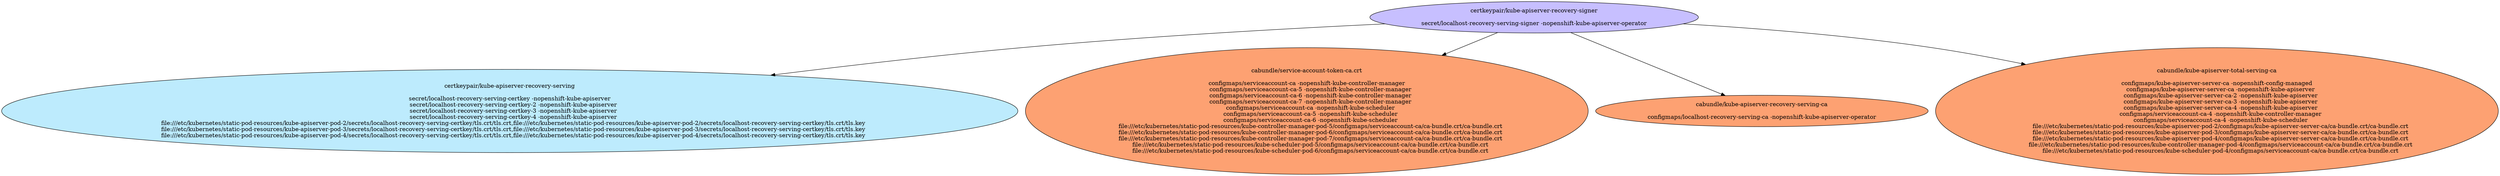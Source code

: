 digraph "Local Certificate" {
  // Node definitions.
  4 [
    label="certkeypair/kube-apiserver-recovery-signer\n\nsecret/localhost-recovery-serving-signer -nopenshift-kube-apiserver-operator\n"
    style=filled
    fillcolor="#c7bfff"
  ];
  5 [
    label="certkeypair/kube-apiserver-recovery-serving\n\nsecret/localhost-recovery-serving-certkey -nopenshift-kube-apiserver\n    secret/localhost-recovery-serving-certkey-2 -nopenshift-kube-apiserver\n    secret/localhost-recovery-serving-certkey-3 -nopenshift-kube-apiserver\n    secret/localhost-recovery-serving-certkey-4 -nopenshift-kube-apiserver\n    file:///etc/kubernetes/static-pod-resources/kube-apiserver-pod-2/secrets/localhost-recovery-serving-certkey/tls.crt/tls.crt,file:///etc/kubernetes/static-pod-resources/kube-apiserver-pod-2/secrets/localhost-recovery-serving-certkey/tls.crt/tls.key\n    file:///etc/kubernetes/static-pod-resources/kube-apiserver-pod-3/secrets/localhost-recovery-serving-certkey/tls.crt/tls.crt,file:///etc/kubernetes/static-pod-resources/kube-apiserver-pod-3/secrets/localhost-recovery-serving-certkey/tls.crt/tls.key\n    file:///etc/kubernetes/static-pod-resources/kube-apiserver-pod-4/secrets/localhost-recovery-serving-certkey/tls.crt/tls.crt,file:///etc/kubernetes/static-pod-resources/kube-apiserver-pod-4/secrets/localhost-recovery-serving-certkey/tls.crt/tls.key\n"
    style=filled
    fillcolor="#bdebfd"
  ];
  11 [
    label="cabundle/service-account-token-ca.crt\n\nconfigmaps/serviceaccount-ca -nopenshift-kube-controller-manager\n    configmaps/serviceaccount-ca-5 -nopenshift-kube-controller-manager\n    configmaps/serviceaccount-ca-6 -nopenshift-kube-controller-manager\n    configmaps/serviceaccount-ca-7 -nopenshift-kube-controller-manager\n    configmaps/serviceaccount-ca -nopenshift-kube-scheduler\n    configmaps/serviceaccount-ca-5 -nopenshift-kube-scheduler\n    configmaps/serviceaccount-ca-6 -nopenshift-kube-scheduler\n    file:///etc/kubernetes/static-pod-resources/kube-controller-manager-pod-5/configmaps/serviceaccount-ca/ca-bundle.crt/ca-bundle.crt\n    file:///etc/kubernetes/static-pod-resources/kube-controller-manager-pod-6/configmaps/serviceaccount-ca/ca-bundle.crt/ca-bundle.crt\n    file:///etc/kubernetes/static-pod-resources/kube-controller-manager-pod-7/configmaps/serviceaccount-ca/ca-bundle.crt/ca-bundle.crt\n    file:///etc/kubernetes/static-pod-resources/kube-scheduler-pod-5/configmaps/serviceaccount-ca/ca-bundle.crt/ca-bundle.crt\n    file:///etc/kubernetes/static-pod-resources/kube-scheduler-pod-6/configmaps/serviceaccount-ca/ca-bundle.crt/ca-bundle.crt\n"
    style=filled
    fillcolor="#fda172"
  ];
  13 [
    label="cabundle/kube-apiserver-recovery-serving-ca\n\nconfigmaps/localhost-recovery-serving-ca -nopenshift-kube-apiserver-operator\n"
    style=filled
    fillcolor="#fda172"
  ];
  17 [
    label="cabundle/kube-apiserver-total-serving-ca\n\nconfigmaps/kube-apiserver-server-ca -nopenshift-config-managed\n    configmaps/kube-apiserver-server-ca -nopenshift-kube-apiserver\n    configmaps/kube-apiserver-server-ca-2 -nopenshift-kube-apiserver\n    configmaps/kube-apiserver-server-ca-3 -nopenshift-kube-apiserver\n    configmaps/kube-apiserver-server-ca-4 -nopenshift-kube-apiserver\n    configmaps/serviceaccount-ca-4 -nopenshift-kube-controller-manager\n    configmaps/serviceaccount-ca-4 -nopenshift-kube-scheduler\n    file:///etc/kubernetes/static-pod-resources/kube-apiserver-pod-2/configmaps/kube-apiserver-server-ca/ca-bundle.crt/ca-bundle.crt\n    file:///etc/kubernetes/static-pod-resources/kube-apiserver-pod-3/configmaps/kube-apiserver-server-ca/ca-bundle.crt/ca-bundle.crt\n    file:///etc/kubernetes/static-pod-resources/kube-apiserver-pod-4/configmaps/kube-apiserver-server-ca/ca-bundle.crt/ca-bundle.crt\n    file:///etc/kubernetes/static-pod-resources/kube-controller-manager-pod-4/configmaps/serviceaccount-ca/ca-bundle.crt/ca-bundle.crt\n    file:///etc/kubernetes/static-pod-resources/kube-scheduler-pod-4/configmaps/serviceaccount-ca/ca-bundle.crt/ca-bundle.crt\n"
    style=filled
    fillcolor="#fda172"
  ];

  // Edge definitions.
  4 -> 5;
  4 -> 11;
  4 -> 13;
  4 -> 17;
}